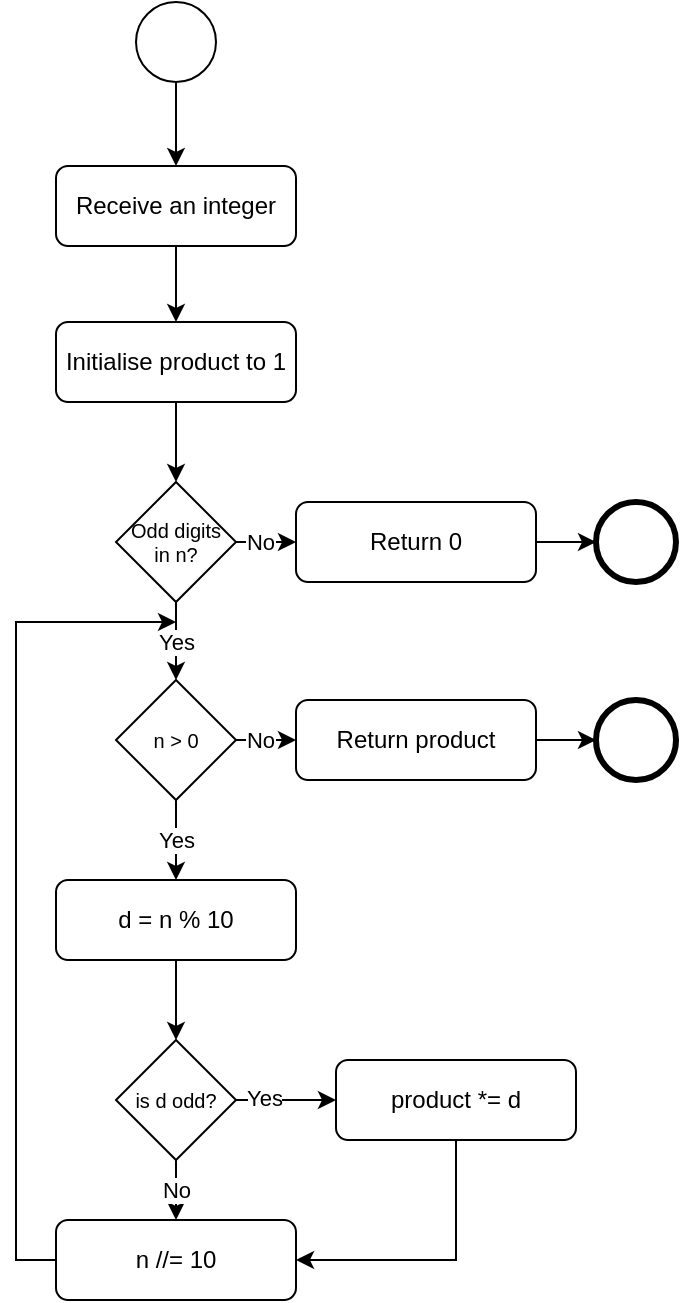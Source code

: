 <mxfile version="28.1.1">
  <diagram name="Page-1" id="rD1pq2RR0rX45yfyD-T1">
    <mxGraphModel dx="1426" dy="797" grid="0" gridSize="10" guides="1" tooltips="1" connect="1" arrows="1" fold="1" page="1" pageScale="1" pageWidth="850" pageHeight="1100" background="#ffffff" math="0" shadow="0">
      <root>
        <mxCell id="0" />
        <mxCell id="1" parent="0" />
        <mxCell id="uSHFyEGqvVHMhk2APjxr-110" style="edgeStyle=orthogonalEdgeStyle;rounded=0;orthogonalLoop=1;jettySize=auto;html=1;exitX=0.5;exitY=1;exitDx=0;exitDy=0;entryX=0.5;entryY=0;entryDx=0;entryDy=0;" edge="1" parent="1" source="uSHFyEGqvVHMhk2APjxr-111" target="uSHFyEGqvVHMhk2APjxr-113">
          <mxGeometry relative="1" as="geometry" />
        </mxCell>
        <mxCell id="uSHFyEGqvVHMhk2APjxr-111" value="" style="ellipse;whiteSpace=wrap;html=1;aspect=fixed;" vertex="1" parent="1">
          <mxGeometry x="280" y="120" width="40" height="40" as="geometry" />
        </mxCell>
        <mxCell id="uSHFyEGqvVHMhk2APjxr-112" style="edgeStyle=orthogonalEdgeStyle;rounded=0;orthogonalLoop=1;jettySize=auto;html=1;exitX=0.5;exitY=1;exitDx=0;exitDy=0;entryX=0.5;entryY=0;entryDx=0;entryDy=0;" edge="1" parent="1" source="uSHFyEGqvVHMhk2APjxr-113" target="uSHFyEGqvVHMhk2APjxr-125">
          <mxGeometry relative="1" as="geometry" />
        </mxCell>
        <mxCell id="uSHFyEGqvVHMhk2APjxr-113" value="Receive an integer" style="rounded=1;whiteSpace=wrap;html=1;" vertex="1" parent="1">
          <mxGeometry x="240" y="202" width="120" height="40" as="geometry" />
        </mxCell>
        <mxCell id="uSHFyEGqvVHMhk2APjxr-114" value="Yes" style="edgeStyle=orthogonalEdgeStyle;rounded=0;orthogonalLoop=1;jettySize=auto;html=1;exitX=0.5;exitY=1;exitDx=0;exitDy=0;entryX=0.5;entryY=0;entryDx=0;entryDy=0;" edge="1" parent="1" source="uSHFyEGqvVHMhk2APjxr-126" target="uSHFyEGqvVHMhk2APjxr-120">
          <mxGeometry relative="1" as="geometry">
            <mxPoint x="370" y="639.0" as="sourcePoint" />
          </mxGeometry>
        </mxCell>
        <mxCell id="uSHFyEGqvVHMhk2APjxr-115" value="Yes" style="edgeStyle=orthogonalEdgeStyle;rounded=0;orthogonalLoop=1;jettySize=auto;html=1;exitX=0.5;exitY=1;exitDx=0;exitDy=0;entryX=0.5;entryY=0;entryDx=0;entryDy=0;" edge="1" parent="1" source="uSHFyEGqvVHMhk2APjxr-118" target="uSHFyEGqvVHMhk2APjxr-126">
          <mxGeometry x="-0.009" relative="1" as="geometry">
            <mxPoint x="300" y="429" as="sourcePoint" />
            <mxPoint x="300" y="461.0" as="targetPoint" />
            <mxPoint as="offset" />
          </mxGeometry>
        </mxCell>
        <mxCell id="uSHFyEGqvVHMhk2APjxr-116" style="edgeStyle=orthogonalEdgeStyle;rounded=0;orthogonalLoop=1;jettySize=auto;html=1;exitX=1;exitY=0.5;exitDx=0;exitDy=0;entryX=0;entryY=0.5;entryDx=0;entryDy=0;" edge="1" parent="1" source="uSHFyEGqvVHMhk2APjxr-118" target="uSHFyEGqvVHMhk2APjxr-123">
          <mxGeometry relative="1" as="geometry" />
        </mxCell>
        <mxCell id="uSHFyEGqvVHMhk2APjxr-117" value="No" style="edgeLabel;html=1;align=center;verticalAlign=middle;resizable=0;points=[];" vertex="1" connectable="0" parent="uSHFyEGqvVHMhk2APjxr-116">
          <mxGeometry x="-0.756" relative="1" as="geometry">
            <mxPoint x="8" as="offset" />
          </mxGeometry>
        </mxCell>
        <mxCell id="uSHFyEGqvVHMhk2APjxr-118" value="Odd digits&lt;div&gt;in n?&lt;/div&gt;" style="rhombus;whiteSpace=wrap;html=1;fontSize=10;" vertex="1" parent="1">
          <mxGeometry x="270" y="360" width="60" height="60" as="geometry" />
        </mxCell>
        <mxCell id="uSHFyEGqvVHMhk2APjxr-119" style="edgeStyle=orthogonalEdgeStyle;rounded=0;orthogonalLoop=1;jettySize=auto;html=1;exitX=0.5;exitY=1;exitDx=0;exitDy=0;entryX=0.5;entryY=0;entryDx=0;entryDy=0;" edge="1" parent="1" source="uSHFyEGqvVHMhk2APjxr-120" target="uSHFyEGqvVHMhk2APjxr-130">
          <mxGeometry relative="1" as="geometry" />
        </mxCell>
        <mxCell id="uSHFyEGqvVHMhk2APjxr-120" value="d = n % 10" style="rounded=1;whiteSpace=wrap;html=1;" vertex="1" parent="1">
          <mxGeometry x="240" y="559" width="120" height="40" as="geometry" />
        </mxCell>
        <mxCell id="uSHFyEGqvVHMhk2APjxr-121" value="" style="ellipse;whiteSpace=wrap;html=1;aspect=fixed;strokeWidth=3;" vertex="1" parent="1">
          <mxGeometry x="510" y="370" width="40" height="40" as="geometry" />
        </mxCell>
        <mxCell id="uSHFyEGqvVHMhk2APjxr-122" style="edgeStyle=orthogonalEdgeStyle;rounded=0;orthogonalLoop=1;jettySize=auto;html=1;exitX=1;exitY=0.5;exitDx=0;exitDy=0;entryX=0;entryY=0.5;entryDx=0;entryDy=0;" edge="1" parent="1" source="uSHFyEGqvVHMhk2APjxr-123" target="uSHFyEGqvVHMhk2APjxr-121">
          <mxGeometry relative="1" as="geometry" />
        </mxCell>
        <mxCell id="uSHFyEGqvVHMhk2APjxr-123" value="Return 0" style="rounded=1;whiteSpace=wrap;html=1;" vertex="1" parent="1">
          <mxGeometry x="360" y="370" width="120" height="40" as="geometry" />
        </mxCell>
        <mxCell id="uSHFyEGqvVHMhk2APjxr-124" style="edgeStyle=orthogonalEdgeStyle;rounded=0;orthogonalLoop=1;jettySize=auto;html=1;exitX=0.5;exitY=1;exitDx=0;exitDy=0;entryX=0.5;entryY=0;entryDx=0;entryDy=0;" edge="1" parent="1" source="uSHFyEGqvVHMhk2APjxr-125" target="uSHFyEGqvVHMhk2APjxr-118">
          <mxGeometry relative="1" as="geometry" />
        </mxCell>
        <mxCell id="uSHFyEGqvVHMhk2APjxr-125" value="Initialise product to 1" style="rounded=1;whiteSpace=wrap;html=1;" vertex="1" parent="1">
          <mxGeometry x="240" y="280" width="120" height="40" as="geometry" />
        </mxCell>
        <mxCell id="uSHFyEGqvVHMhk2APjxr-126" value="n &amp;gt; 0" style="rhombus;whiteSpace=wrap;html=1;fontSize=10;" vertex="1" parent="1">
          <mxGeometry x="270" y="459" width="60" height="60" as="geometry" />
        </mxCell>
        <mxCell id="uSHFyEGqvVHMhk2APjxr-127" style="edgeStyle=orthogonalEdgeStyle;rounded=0;orthogonalLoop=1;jettySize=auto;html=1;exitX=1;exitY=0.5;exitDx=0;exitDy=0;entryX=0;entryY=0.5;entryDx=0;entryDy=0;" edge="1" parent="1" source="uSHFyEGqvVHMhk2APjxr-130" target="uSHFyEGqvVHMhk2APjxr-132">
          <mxGeometry relative="1" as="geometry" />
        </mxCell>
        <mxCell id="uSHFyEGqvVHMhk2APjxr-128" value="Yes" style="edgeLabel;html=1;align=center;verticalAlign=middle;resizable=0;points=[];" vertex="1" connectable="0" parent="uSHFyEGqvVHMhk2APjxr-127">
          <mxGeometry x="-0.44" y="1" relative="1" as="geometry">
            <mxPoint as="offset" />
          </mxGeometry>
        </mxCell>
        <mxCell id="uSHFyEGqvVHMhk2APjxr-129" value="No" style="edgeStyle=orthogonalEdgeStyle;rounded=0;orthogonalLoop=1;jettySize=auto;html=1;exitX=0.5;exitY=1;exitDx=0;exitDy=0;entryX=0.5;entryY=0;entryDx=0;entryDy=0;" edge="1" parent="1" source="uSHFyEGqvVHMhk2APjxr-130" target="uSHFyEGqvVHMhk2APjxr-139">
          <mxGeometry relative="1" as="geometry" />
        </mxCell>
        <mxCell id="uSHFyEGqvVHMhk2APjxr-130" value="is d odd?" style="rhombus;whiteSpace=wrap;html=1;fontSize=10;" vertex="1" parent="1">
          <mxGeometry x="270" y="639" width="60" height="60" as="geometry" />
        </mxCell>
        <mxCell id="uSHFyEGqvVHMhk2APjxr-131" style="edgeStyle=orthogonalEdgeStyle;rounded=0;orthogonalLoop=1;jettySize=auto;html=1;exitX=0.5;exitY=1;exitDx=0;exitDy=0;entryX=1;entryY=0.5;entryDx=0;entryDy=0;" edge="1" parent="1" source="uSHFyEGqvVHMhk2APjxr-132" target="uSHFyEGqvVHMhk2APjxr-139">
          <mxGeometry relative="1" as="geometry" />
        </mxCell>
        <mxCell id="uSHFyEGqvVHMhk2APjxr-132" value="product *= d" style="rounded=1;whiteSpace=wrap;html=1;" vertex="1" parent="1">
          <mxGeometry x="380" y="649" width="120" height="40" as="geometry" />
        </mxCell>
        <mxCell id="uSHFyEGqvVHMhk2APjxr-133" style="edgeStyle=orthogonalEdgeStyle;rounded=0;orthogonalLoop=1;jettySize=auto;html=1;entryX=0;entryY=0.5;entryDx=0;entryDy=0;exitX=1;exitY=0.5;exitDx=0;exitDy=0;" edge="1" parent="1" source="uSHFyEGqvVHMhk2APjxr-126" target="uSHFyEGqvVHMhk2APjxr-137">
          <mxGeometry relative="1" as="geometry">
            <mxPoint x="340" y="489" as="sourcePoint" />
          </mxGeometry>
        </mxCell>
        <mxCell id="uSHFyEGqvVHMhk2APjxr-134" value="No" style="edgeLabel;html=1;align=center;verticalAlign=middle;resizable=0;points=[];" vertex="1" connectable="0" parent="uSHFyEGqvVHMhk2APjxr-133">
          <mxGeometry x="-0.756" relative="1" as="geometry">
            <mxPoint x="8" as="offset" />
          </mxGeometry>
        </mxCell>
        <mxCell id="uSHFyEGqvVHMhk2APjxr-135" value="" style="ellipse;whiteSpace=wrap;html=1;aspect=fixed;strokeWidth=3;" vertex="1" parent="1">
          <mxGeometry x="510" y="469" width="40" height="40" as="geometry" />
        </mxCell>
        <mxCell id="uSHFyEGqvVHMhk2APjxr-136" style="edgeStyle=orthogonalEdgeStyle;rounded=0;orthogonalLoop=1;jettySize=auto;html=1;exitX=1;exitY=0.5;exitDx=0;exitDy=0;entryX=0;entryY=0.5;entryDx=0;entryDy=0;" edge="1" parent="1" source="uSHFyEGqvVHMhk2APjxr-137" target="uSHFyEGqvVHMhk2APjxr-135">
          <mxGeometry relative="1" as="geometry" />
        </mxCell>
        <mxCell id="uSHFyEGqvVHMhk2APjxr-137" value="Return product" style="rounded=1;whiteSpace=wrap;html=1;" vertex="1" parent="1">
          <mxGeometry x="360" y="469" width="120" height="40" as="geometry" />
        </mxCell>
        <mxCell id="uSHFyEGqvVHMhk2APjxr-138" style="edgeStyle=orthogonalEdgeStyle;rounded=0;orthogonalLoop=1;jettySize=auto;html=1;exitX=0;exitY=0.5;exitDx=0;exitDy=0;" edge="1" parent="1" source="uSHFyEGqvVHMhk2APjxr-139">
          <mxGeometry relative="1" as="geometry">
            <mxPoint x="300" y="430" as="targetPoint" />
            <Array as="points">
              <mxPoint x="220" y="749" />
              <mxPoint x="220" y="430" />
            </Array>
          </mxGeometry>
        </mxCell>
        <mxCell id="uSHFyEGqvVHMhk2APjxr-139" value="n //= 10" style="rounded=1;whiteSpace=wrap;html=1;" vertex="1" parent="1">
          <mxGeometry x="240" y="729" width="120" height="40" as="geometry" />
        </mxCell>
      </root>
    </mxGraphModel>
  </diagram>
</mxfile>
